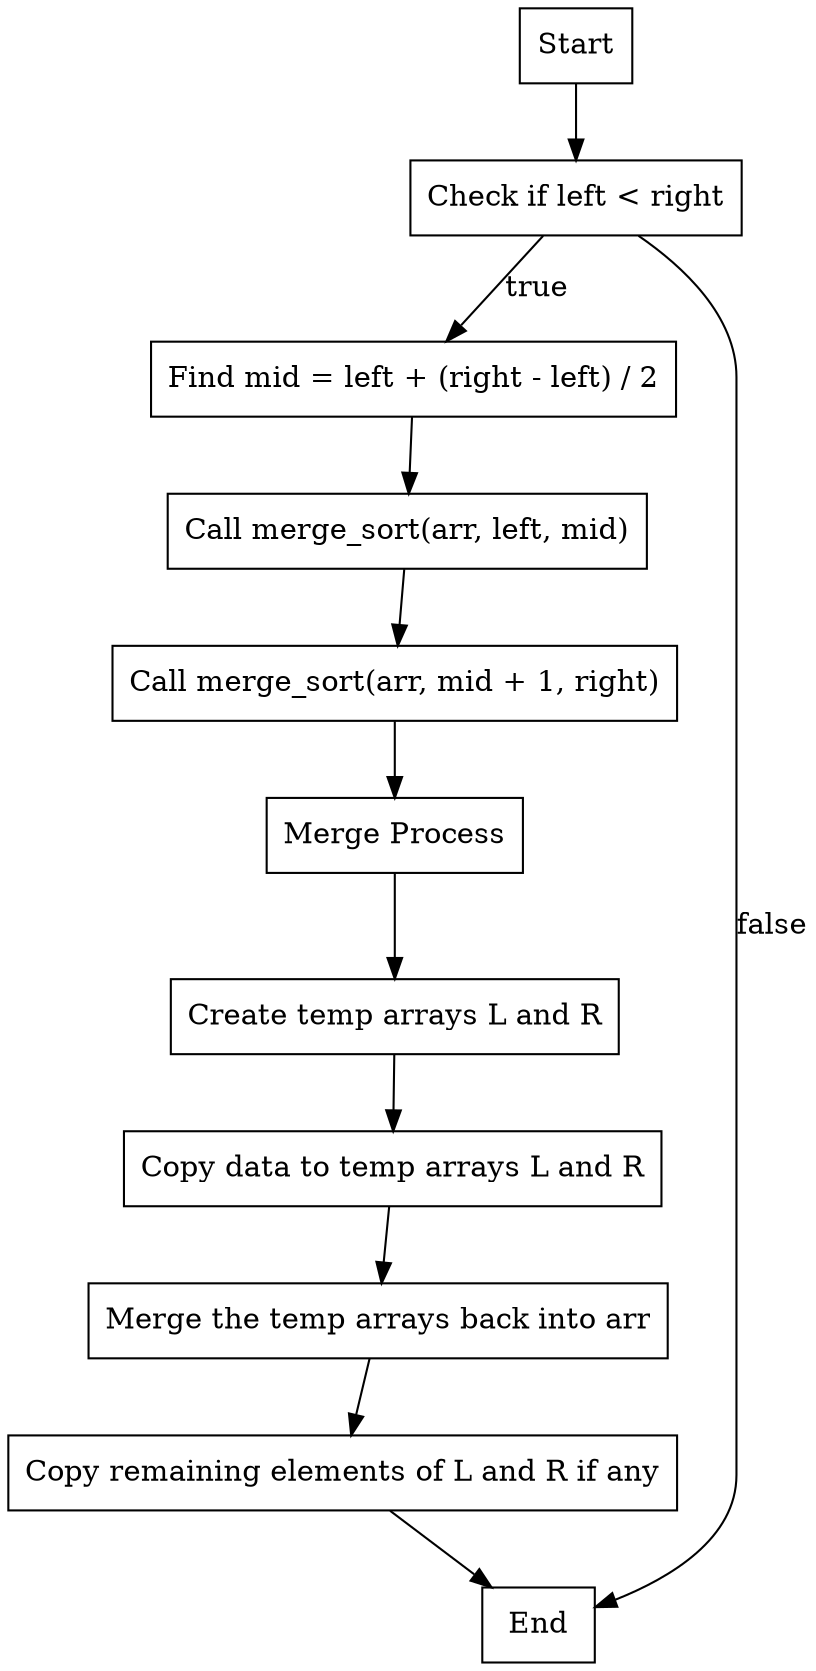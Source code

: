 digraph MergeSort {
    node [shape=box];

    start [label="Start"];
    check_base_case [label="Check if left < right"];
    find_mid [label="Find mid = left + (right - left) / 2"];
    call_merge_sort_left [label="Call merge_sort(arr, left, mid)"];
    call_merge_sort_right [label="Call merge_sort(arr, mid + 1, right)"];
    merge_process [label="Merge Process"];
    create_temp_arrays [label="Create temp arrays L and R"];
    copy_data [label="Copy data to temp arrays L and R"];
    merge_arrays [label="Merge the temp arrays back into arr"];
    copy_remaining [label="Copy remaining elements of L and R if any"];
    end [label="End"];

    start -> check_base_case;
    check_base_case -> end [label="false"];
    check_base_case -> find_mid [label="true"];
    find_mid -> call_merge_sort_left;
    call_merge_sort_left -> call_merge_sort_right;
    call_merge_sort_right -> merge_process;
    merge_process -> create_temp_arrays;
    create_temp_arrays -> copy_data;
    copy_data -> merge_arrays;
    merge_arrays -> copy_remaining;
    copy_remaining -> end;
}